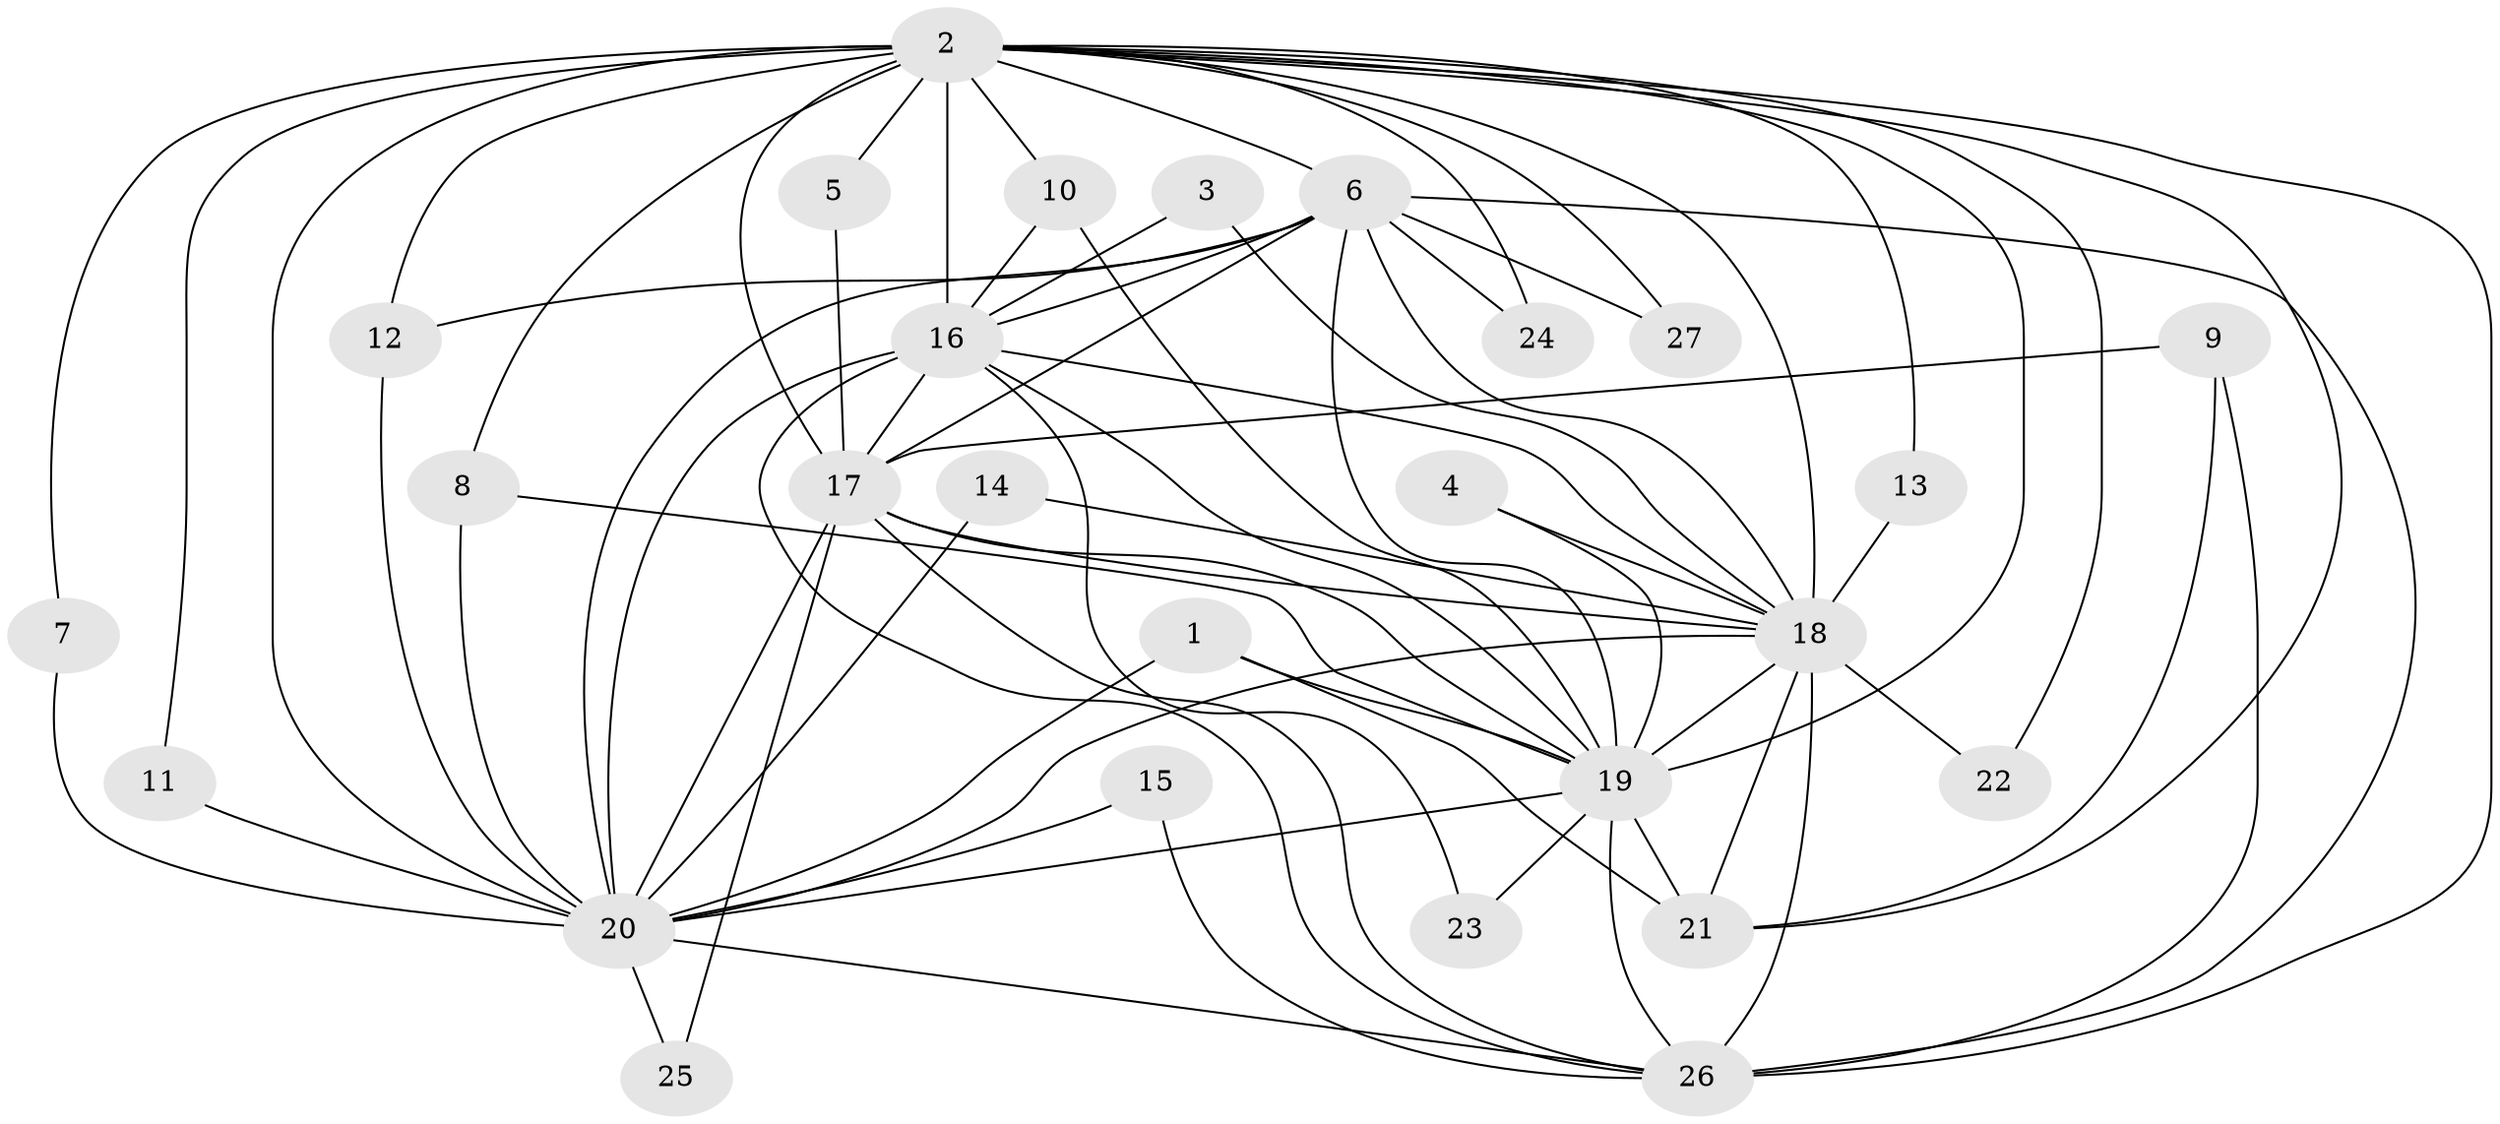 // original degree distribution, {19: 0.018867924528301886, 14: 0.07547169811320754, 20: 0.018867924528301886, 15: 0.05660377358490566, 16: 0.018867924528301886, 4: 0.05660377358490566, 3: 0.20754716981132076, 2: 0.5283018867924528, 5: 0.018867924528301886}
// Generated by graph-tools (version 1.1) at 2025/25/03/09/25 03:25:51]
// undirected, 27 vertices, 72 edges
graph export_dot {
graph [start="1"]
  node [color=gray90,style=filled];
  1;
  2;
  3;
  4;
  5;
  6;
  7;
  8;
  9;
  10;
  11;
  12;
  13;
  14;
  15;
  16;
  17;
  18;
  19;
  20;
  21;
  22;
  23;
  24;
  25;
  26;
  27;
  1 -- 19 [weight=1.0];
  1 -- 20 [weight=1.0];
  1 -- 21 [weight=1.0];
  2 -- 5 [weight=2.0];
  2 -- 6 [weight=2.0];
  2 -- 7 [weight=1.0];
  2 -- 8 [weight=2.0];
  2 -- 10 [weight=1.0];
  2 -- 11 [weight=1.0];
  2 -- 12 [weight=2.0];
  2 -- 13 [weight=1.0];
  2 -- 16 [weight=3.0];
  2 -- 17 [weight=2.0];
  2 -- 18 [weight=3.0];
  2 -- 19 [weight=2.0];
  2 -- 20 [weight=4.0];
  2 -- 21 [weight=1.0];
  2 -- 22 [weight=1.0];
  2 -- 24 [weight=1.0];
  2 -- 26 [weight=2.0];
  2 -- 27 [weight=1.0];
  3 -- 16 [weight=1.0];
  3 -- 18 [weight=1.0];
  4 -- 18 [weight=1.0];
  4 -- 19 [weight=1.0];
  5 -- 17 [weight=1.0];
  6 -- 12 [weight=1.0];
  6 -- 16 [weight=1.0];
  6 -- 17 [weight=2.0];
  6 -- 18 [weight=2.0];
  6 -- 19 [weight=1.0];
  6 -- 20 [weight=2.0];
  6 -- 24 [weight=1.0];
  6 -- 26 [weight=1.0];
  6 -- 27 [weight=1.0];
  7 -- 20 [weight=1.0];
  8 -- 19 [weight=1.0];
  8 -- 20 [weight=1.0];
  9 -- 17 [weight=1.0];
  9 -- 21 [weight=1.0];
  9 -- 26 [weight=1.0];
  10 -- 16 [weight=1.0];
  10 -- 19 [weight=1.0];
  11 -- 20 [weight=2.0];
  12 -- 20 [weight=1.0];
  13 -- 18 [weight=1.0];
  14 -- 18 [weight=1.0];
  14 -- 20 [weight=1.0];
  15 -- 20 [weight=1.0];
  15 -- 26 [weight=1.0];
  16 -- 17 [weight=4.0];
  16 -- 18 [weight=1.0];
  16 -- 19 [weight=1.0];
  16 -- 20 [weight=2.0];
  16 -- 23 [weight=1.0];
  16 -- 26 [weight=1.0];
  17 -- 18 [weight=1.0];
  17 -- 19 [weight=2.0];
  17 -- 20 [weight=2.0];
  17 -- 25 [weight=1.0];
  17 -- 26 [weight=1.0];
  18 -- 19 [weight=1.0];
  18 -- 20 [weight=3.0];
  18 -- 21 [weight=2.0];
  18 -- 22 [weight=1.0];
  18 -- 26 [weight=3.0];
  19 -- 20 [weight=3.0];
  19 -- 21 [weight=1.0];
  19 -- 23 [weight=1.0];
  19 -- 26 [weight=1.0];
  20 -- 25 [weight=1.0];
  20 -- 26 [weight=3.0];
}
